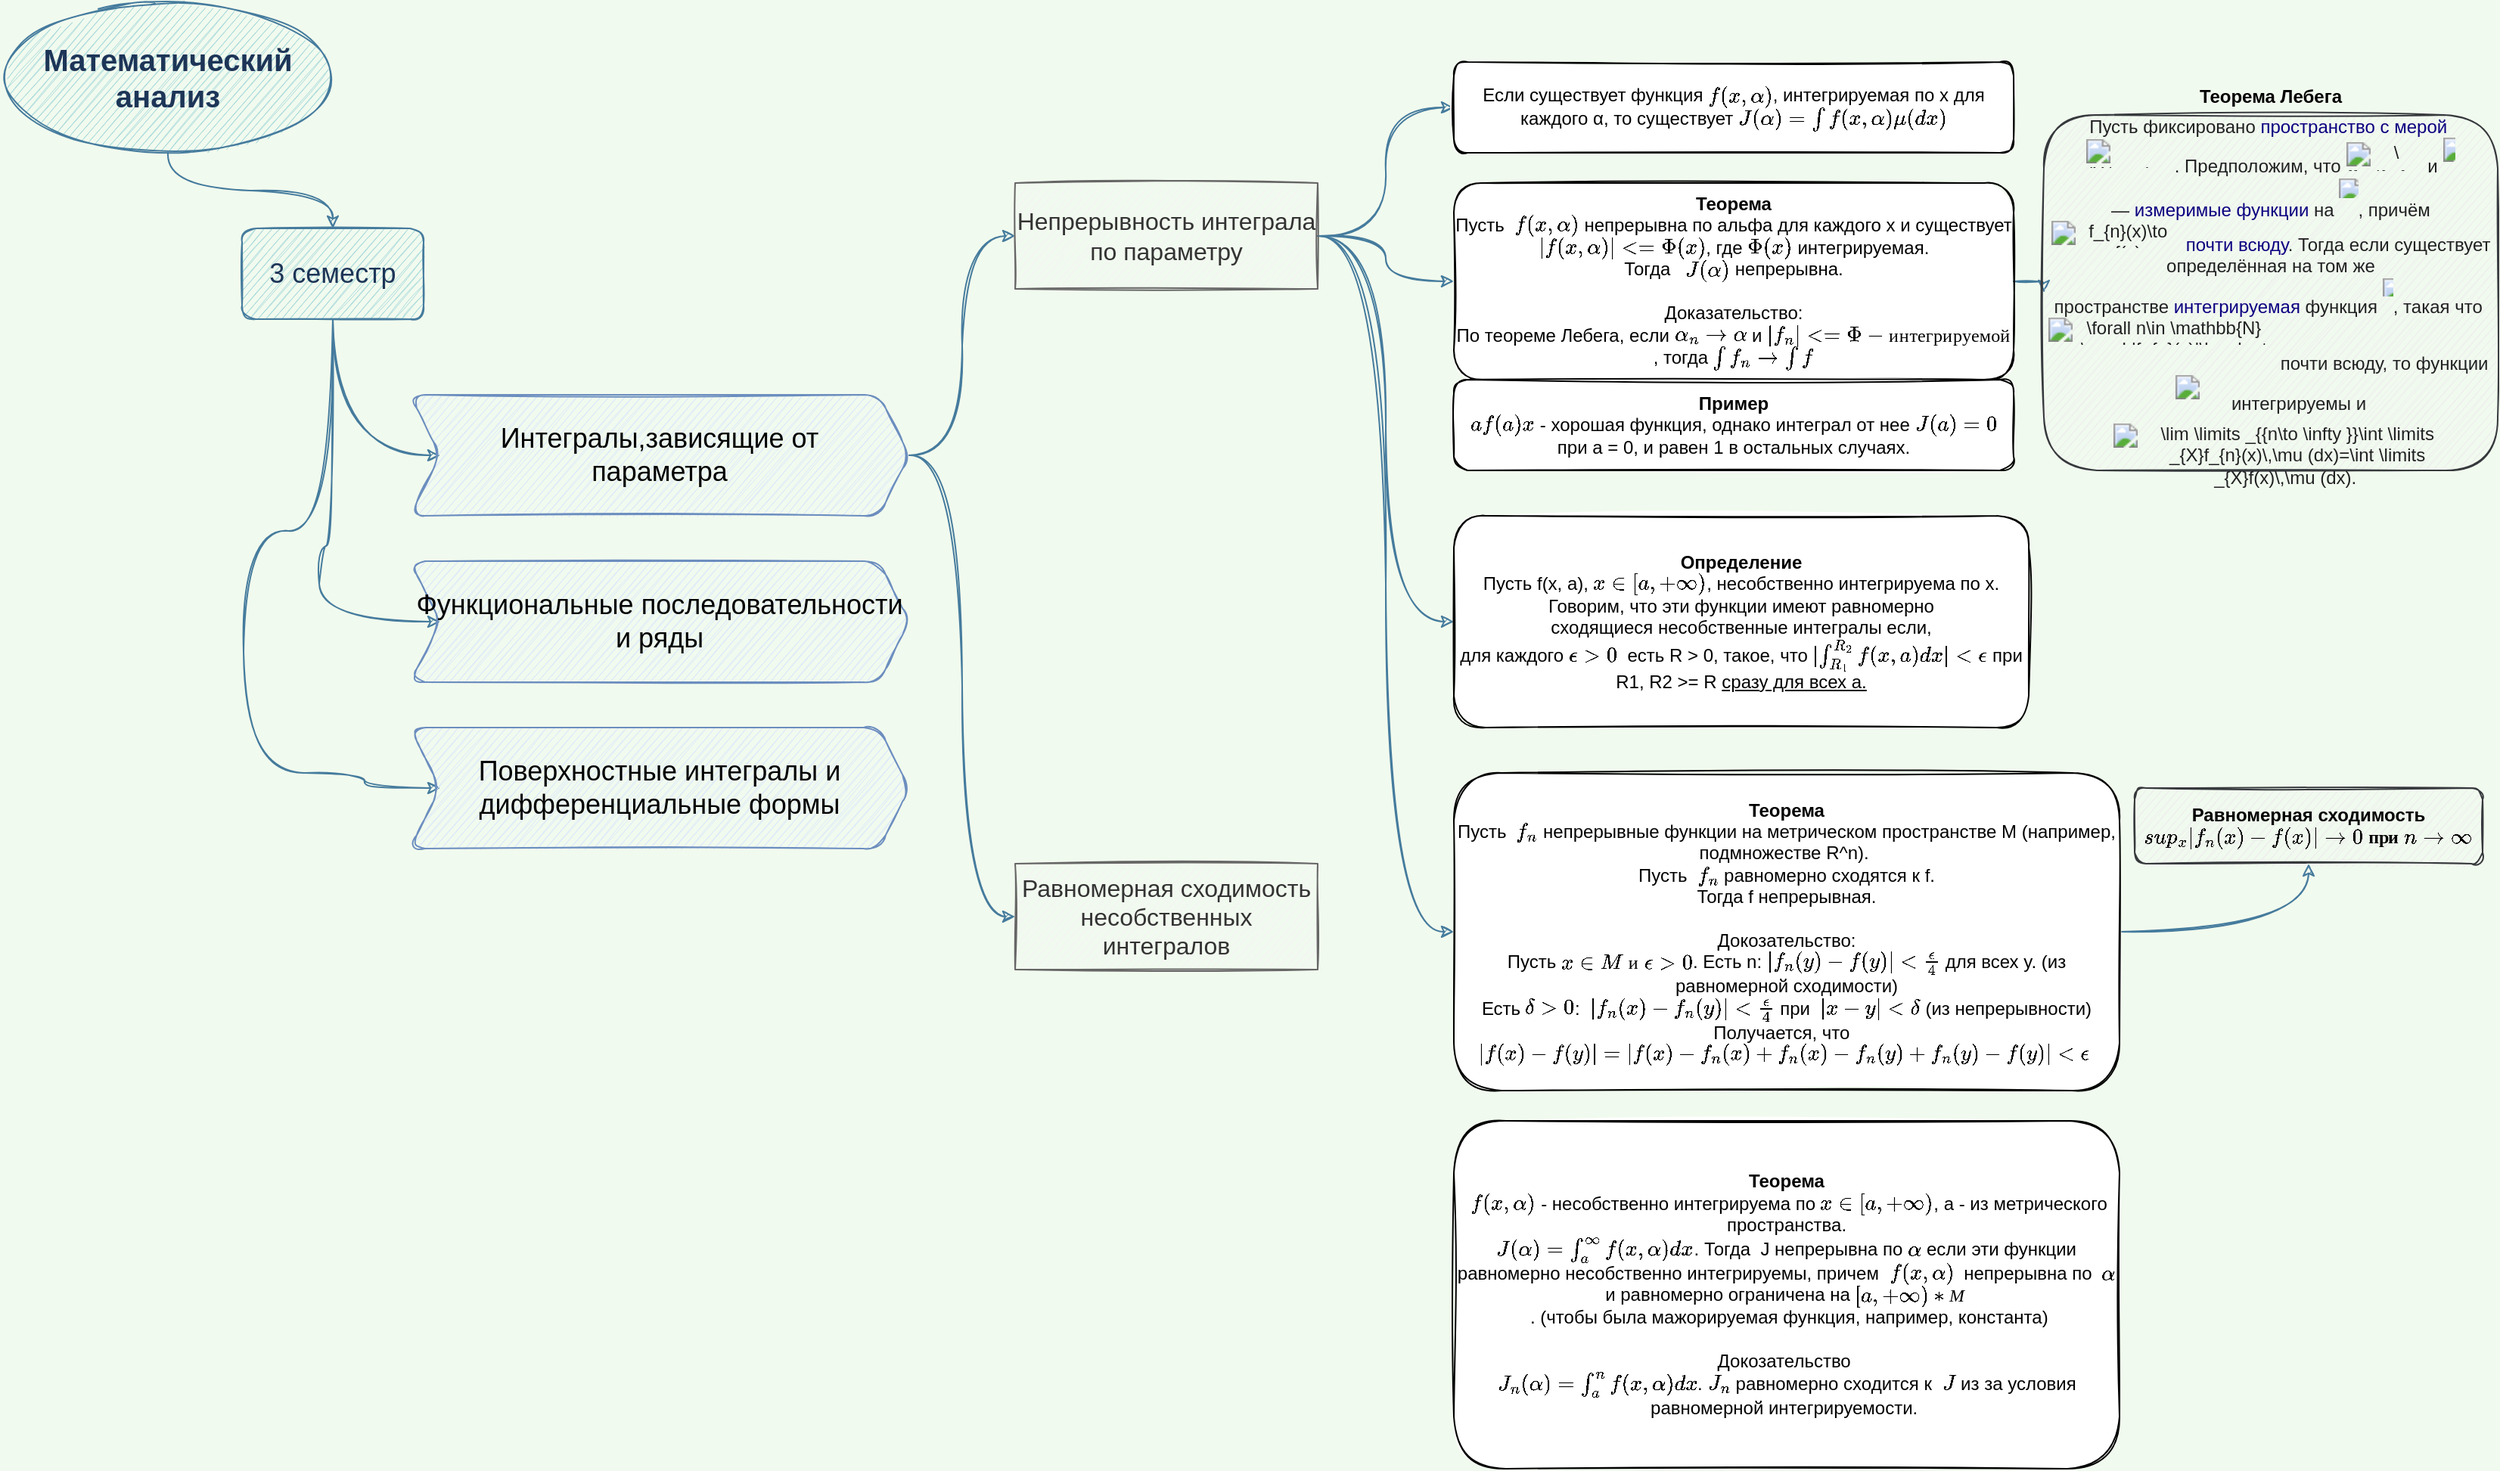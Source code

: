 <mxfile version="13.10.0" type="github" pages="2">
  <diagram id="prtHgNgQTEPvFCAcTncT" name="Page-1">
    <mxGraphModel dx="1186" dy="726" grid="1" gridSize="10" guides="1" tooltips="1" connect="1" arrows="1" fold="1" page="1" pageScale="1" pageWidth="1654" pageHeight="1169" background="#F1FAEE" math="1" shadow="0">
      <root>
        <mxCell id="0" />
        <mxCell id="1" parent="0" />
        <mxCell id="PlWFfvJK5qDcX6-V-NRR-4" value="" style="edgeStyle=orthogonalEdgeStyle;orthogonalLoop=1;jettySize=auto;html=1;strokeColor=#457B9D;fontColor=#1D3557;labelBackgroundColor=#F1FAEE;curved=1;sketch=1;" parent="1" source="PlWFfvJK5qDcX6-V-NRR-1" target="PlWFfvJK5qDcX6-V-NRR-3" edge="1">
          <mxGeometry relative="1" as="geometry" />
        </mxCell>
        <mxCell id="PlWFfvJK5qDcX6-V-NRR-1" value="&lt;font size=&quot;1&quot;&gt;&lt;b style=&quot;font-size: 20px&quot;&gt;Математический анализ&lt;/b&gt;&lt;/font&gt;" style="ellipse;whiteSpace=wrap;html=1;fillColor=#A8DADC;strokeColor=#457B9D;fontColor=#1D3557;rounded=1;sketch=1;" parent="1" vertex="1">
          <mxGeometry width="220" height="100" as="geometry" />
        </mxCell>
        <mxCell id="PlWFfvJK5qDcX6-V-NRR-11" value="" style="edgeStyle=orthogonalEdgeStyle;curved=1;rounded=1;orthogonalLoop=1;jettySize=auto;html=1;strokeColor=#457B9D;fillColor=#A8DADC;fontColor=#1D3557;entryX=0;entryY=0.5;entryDx=0;entryDy=0;sketch=1;" parent="1" source="PlWFfvJK5qDcX6-V-NRR-3" target="PlWFfvJK5qDcX6-V-NRR-9" edge="1">
          <mxGeometry relative="1" as="geometry">
            <Array as="points">
              <mxPoint x="219" y="300" />
            </Array>
          </mxGeometry>
        </mxCell>
        <mxCell id="PlWFfvJK5qDcX6-V-NRR-15" style="edgeStyle=orthogonalEdgeStyle;curved=1;rounded=1;orthogonalLoop=1;jettySize=auto;html=1;strokeColor=#457B9D;fillColor=#A8DADC;fontColor=#1D3557;entryX=0;entryY=0.5;entryDx=0;entryDy=0;sketch=1;" parent="1" source="PlWFfvJK5qDcX6-V-NRR-3" target="PlWFfvJK5qDcX6-V-NRR-12" edge="1">
          <mxGeometry relative="1" as="geometry">
            <Array as="points">
              <mxPoint x="219" y="360" />
              <mxPoint x="210" y="360" />
              <mxPoint x="210" y="410" />
            </Array>
          </mxGeometry>
        </mxCell>
        <mxCell id="PlWFfvJK5qDcX6-V-NRR-16" style="edgeStyle=orthogonalEdgeStyle;curved=1;rounded=1;orthogonalLoop=1;jettySize=auto;html=1;entryX=0;entryY=0.5;entryDx=0;entryDy=0;strokeColor=#457B9D;fillColor=#A8DADC;fontColor=#1D3557;shadow=0;sketch=1;" parent="1" source="PlWFfvJK5qDcX6-V-NRR-3" target="PlWFfvJK5qDcX6-V-NRR-13" edge="1">
          <mxGeometry relative="1" as="geometry">
            <Array as="points">
              <mxPoint x="219" y="350" />
              <mxPoint x="160" y="350" />
              <mxPoint x="160" y="510" />
              <mxPoint x="240" y="510" />
              <mxPoint x="240" y="520" />
            </Array>
          </mxGeometry>
        </mxCell>
        <mxCell id="PlWFfvJK5qDcX6-V-NRR-3" value="&lt;font style=&quot;font-size: 18px&quot;&gt;3 семестр&lt;/font&gt;" style="whiteSpace=wrap;html=1;fillColor=#A8DADC;strokeColor=#457B9D;fontColor=#1D3557;rounded=1;sketch=1;" parent="1" vertex="1">
          <mxGeometry x="159" y="150" width="120" height="60" as="geometry" />
        </mxCell>
        <mxCell id="PlWFfvJK5qDcX6-V-NRR-20" style="edgeStyle=orthogonalEdgeStyle;curved=1;rounded=1;sketch=1;orthogonalLoop=1;jettySize=auto;html=1;exitX=1;exitY=0.5;exitDx=0;exitDy=0;entryX=0;entryY=0.5;entryDx=0;entryDy=0;shadow=0;strokeColor=#457B9D;fillColor=#A8DADC;fontColor=#1D3557;" parent="1" source="PlWFfvJK5qDcX6-V-NRR-9" target="PlWFfvJK5qDcX6-V-NRR-19" edge="1">
          <mxGeometry relative="1" as="geometry" />
        </mxCell>
        <mxCell id="PlWFfvJK5qDcX6-V-NRR-42" style="edgeStyle=orthogonalEdgeStyle;curved=1;rounded=1;sketch=1;orthogonalLoop=1;jettySize=auto;html=1;entryX=0;entryY=0.5;entryDx=0;entryDy=0;shadow=0;strokeColor=#457B9D;fillColor=#A8DADC;fontColor=#1D3557;" parent="1" source="PlWFfvJK5qDcX6-V-NRR-9" target="PlWFfvJK5qDcX6-V-NRR-41" edge="1">
          <mxGeometry relative="1" as="geometry" />
        </mxCell>
        <mxCell id="PlWFfvJK5qDcX6-V-NRR-9" value="&lt;font style=&quot;font-size: 18px&quot;&gt;Интегралы,зависящие от &lt;br&gt;параметра&lt;/font&gt;" style="shape=step;perimeter=stepPerimeter;whiteSpace=wrap;html=1;fixedSize=1;rounded=1;strokeColor=#6c8ebf;fillColor=#dae8fc;sketch=1;" parent="1" vertex="1">
          <mxGeometry x="270" y="260" width="330" height="80" as="geometry" />
        </mxCell>
        <mxCell id="PlWFfvJK5qDcX6-V-NRR-12" value="&lt;font style=&quot;font-size: 18px&quot;&gt;Функциональные последовательности и ряды&lt;/font&gt;" style="shape=step;perimeter=stepPerimeter;whiteSpace=wrap;html=1;fixedSize=1;rounded=1;strokeColor=#6c8ebf;fillColor=#dae8fc;sketch=1;" parent="1" vertex="1">
          <mxGeometry x="270" y="370" width="330" height="80" as="geometry" />
        </mxCell>
        <mxCell id="PlWFfvJK5qDcX6-V-NRR-13" value="&lt;font style=&quot;font-size: 18px&quot;&gt;Поверхностные интегралы и дифференциальные формы&lt;/font&gt;" style="shape=step;perimeter=stepPerimeter;whiteSpace=wrap;html=1;fixedSize=1;rounded=1;strokeColor=#6c8ebf;fillColor=#dae8fc;sketch=1;" parent="1" vertex="1">
          <mxGeometry x="270" y="480" width="330" height="80" as="geometry" />
        </mxCell>
        <mxCell id="PlWFfvJK5qDcX6-V-NRR-23" style="edgeStyle=orthogonalEdgeStyle;curved=1;rounded=1;sketch=1;orthogonalLoop=1;jettySize=auto;html=1;entryX=0;entryY=0.5;entryDx=0;entryDy=0;shadow=0;strokeColor=#457B9D;fillColor=#A8DADC;fontColor=#1D3557;" parent="1" source="PlWFfvJK5qDcX6-V-NRR-19" target="PlWFfvJK5qDcX6-V-NRR-22" edge="1">
          <mxGeometry relative="1" as="geometry" />
        </mxCell>
        <mxCell id="PlWFfvJK5qDcX6-V-NRR-29" style="edgeStyle=orthogonalEdgeStyle;curved=1;rounded=1;sketch=1;orthogonalLoop=1;jettySize=auto;html=1;exitX=1;exitY=0.5;exitDx=0;exitDy=0;entryX=0;entryY=0.5;entryDx=0;entryDy=0;shadow=0;strokeColor=#457B9D;fillColor=#A8DADC;fontColor=#1D3557;" parent="1" source="PlWFfvJK5qDcX6-V-NRR-19" target="PlWFfvJK5qDcX6-V-NRR-24" edge="1">
          <mxGeometry relative="1" as="geometry" />
        </mxCell>
        <mxCell id="PlWFfvJK5qDcX6-V-NRR-32" style="edgeStyle=orthogonalEdgeStyle;curved=1;rounded=1;sketch=1;orthogonalLoop=1;jettySize=auto;html=1;exitX=1;exitY=0.5;exitDx=0;exitDy=0;entryX=0;entryY=0.5;entryDx=0;entryDy=0;shadow=0;strokeColor=#457B9D;fillColor=#A8DADC;fontColor=#1D3557;" parent="1" source="PlWFfvJK5qDcX6-V-NRR-19" target="PlWFfvJK5qDcX6-V-NRR-31" edge="1">
          <mxGeometry relative="1" as="geometry" />
        </mxCell>
        <mxCell id="PlWFfvJK5qDcX6-V-NRR-39" style="edgeStyle=orthogonalEdgeStyle;curved=1;rounded=1;sketch=1;orthogonalLoop=1;jettySize=auto;html=1;exitX=1;exitY=0.5;exitDx=0;exitDy=0;entryX=0;entryY=0.5;entryDx=0;entryDy=0;shadow=0;strokeColor=#457B9D;fillColor=#A8DADC;fontColor=#1D3557;" parent="1" source="PlWFfvJK5qDcX6-V-NRR-19" target="PlWFfvJK5qDcX6-V-NRR-34" edge="1">
          <mxGeometry relative="1" as="geometry" />
        </mxCell>
        <mxCell id="PlWFfvJK5qDcX6-V-NRR-19" value="&lt;font style=&quot;font-size: 16px&quot;&gt;Непрерывность интеграла по параметру&lt;/font&gt;" style="rounded=0;whiteSpace=wrap;html=1;sketch=1;strokeColor=#666666;fillColor=#f5f5f5;fontColor=#333333;" parent="1" vertex="1">
          <mxGeometry x="670" y="120" width="200" height="70" as="geometry" />
        </mxCell>
        <mxCell id="PlWFfvJK5qDcX6-V-NRR-41" value="&lt;font style=&quot;font-size: 16px&quot;&gt;Равномерная сходимость несобственных интегралов&lt;/font&gt;" style="rounded=0;whiteSpace=wrap;html=1;sketch=1;strokeColor=#666666;fillColor=#f5f5f5;fontColor=#333333;" parent="1" vertex="1">
          <mxGeometry x="670" y="570" width="200" height="70" as="geometry" />
        </mxCell>
        <mxCell id="PlWFfvJK5qDcX6-V-NRR-22" value="Если существует функция \(f(x,\alpha)\), интегрируемая по x для каждого α, то существует \(J(\alpha) =\int f(x,\alpha)μ(dx)\)" style="rounded=1;whiteSpace=wrap;html=1;sketch=1;" parent="1" vertex="1">
          <mxGeometry x="960" y="40" width="370" height="60" as="geometry" />
        </mxCell>
        <mxCell id="PlWFfvJK5qDcX6-V-NRR-26" value="" style="edgeStyle=orthogonalEdgeStyle;curved=1;rounded=1;sketch=1;orthogonalLoop=1;jettySize=auto;html=1;shadow=0;strokeColor=#457B9D;fillColor=#A8DADC;fontColor=#1D3557;" parent="1" source="PlWFfvJK5qDcX6-V-NRR-24" target="PlWFfvJK5qDcX6-V-NRR-25" edge="1">
          <mxGeometry relative="1" as="geometry" />
        </mxCell>
        <mxCell id="PlWFfvJK5qDcX6-V-NRR-28" value="" style="edgeStyle=orthogonalEdgeStyle;curved=1;rounded=1;sketch=1;orthogonalLoop=1;jettySize=auto;html=1;shadow=0;strokeColor=#457B9D;fillColor=#A8DADC;fontColor=#1D3557;" parent="1" source="PlWFfvJK5qDcX6-V-NRR-24" target="PlWFfvJK5qDcX6-V-NRR-27" edge="1">
          <mxGeometry relative="1" as="geometry" />
        </mxCell>
        <mxCell id="PlWFfvJK5qDcX6-V-NRR-24" value="&lt;b&gt;Теорема&lt;/b&gt;&lt;br&gt;Пусть&amp;nbsp;&amp;nbsp;\(f(x,\alpha)\) непрерывна по альфа для каждого х и существует \(|f(x,\alpha)| &amp;lt;= \Phi (x)\), где \(\Phi (x)\) интегрируемая.&lt;br&gt;Тогда &amp;nbsp;&amp;nbsp;\(J(\alpha)\) непрерывна.&lt;br&gt;&lt;br&gt;Доказательство:&lt;br&gt;По теореме Лебега, если \(\alpha_n \rightarrow \alpha\) и \(|f_n|&amp;lt;=\Phi - \text{интегрируемой}\), тогда \(\int f_n \rightarrow \int f\)" style="rounded=1;whiteSpace=wrap;html=1;sketch=1;" parent="1" vertex="1">
          <mxGeometry x="960" y="120" width="370" height="130" as="geometry" />
        </mxCell>
        <mxCell id="PlWFfvJK5qDcX6-V-NRR-25" value="&lt;font style=&quot;font-size: 12px&quot;&gt;&lt;b&gt;Теорема Лебега&lt;br&gt;&lt;/b&gt;&lt;p style=&quot;margin: 0.5em 0px ; color: rgb(32 , 33 , 34) ; font-family: sans-serif&quot;&gt;Пусть фиксировано&amp;nbsp;&lt;a href=&quot;https://ru.wikipedia.org/wiki/%D0%9F%D1%80%D0%BE%D1%81%D1%82%D1%80%D0%B0%D0%BD%D1%81%D1%82%D0%B2%D0%BE_%D1%81_%D0%BC%D0%B5%D1%80%D0%BE%D0%B9&quot; class=&quot;mw-redirect&quot; title=&quot;Пространство с мерой&quot; style=&quot;text-decoration: none ; color: rgb(11 , 0 , 128) ; background-image: none&quot;&gt;пространство с мерой&lt;/a&gt;&amp;nbsp;&lt;span class=&quot;mwe-math-element&quot;&gt;&lt;img src=&quot;https://wikimedia.org/api/rest_v1/media/math/render/svg/2d1efec76d53b2977e284b7cf525c5ceffe299e3&quot; class=&quot;mwe-math-fallback-image-inline&quot; alt=&quot;(X,\mathcal{F},\mu)&quot; style=&quot;border: 0px ; vertical-align: -0.838ex ; margin: 0px ; display: inline-block ; width: 9.185ex ; height: 2.843ex&quot;&gt;&lt;/span&gt;. Предположим, что&amp;nbsp;&lt;span class=&quot;mwe-math-element&quot;&gt;&lt;img src=&quot;https://wikimedia.org/api/rest_v1/media/math/render/svg/29610386fccf5945853b6fe9f61d8e0f1b41f36d&quot; class=&quot;mwe-math-fallback-image-inline&quot; alt=&quot;\{f_n\}_{n=1}^{\infty}&quot; style=&quot;border: 0px ; vertical-align: -1.005ex ; margin: 0px ; display: inline-block ; width: 8.002ex ; height: 3.009ex&quot;&gt;&lt;/span&gt;&amp;nbsp;и&amp;nbsp;&lt;span class=&quot;mwe-math-element&quot;&gt;&lt;img src=&quot;https://wikimedia.org/api/rest_v1/media/math/render/svg/132e57acb643253e7810ee9702d9581f159a1c61&quot; class=&quot;mwe-math-fallback-image-inline&quot; alt=&quot;f&quot; style=&quot;border: 0px ; vertical-align: -0.671ex ; margin: 0px ; display: inline-block ; width: 1.279ex ; height: 2.509ex&quot;&gt;&lt;/span&gt;&amp;nbsp;—&amp;nbsp;&lt;a href=&quot;https://ru.wikipedia.org/wiki/%D0%98%D0%B7%D0%BC%D0%B5%D1%80%D0%B8%D0%BC%D0%B0%D1%8F_%D1%84%D1%83%D0%BD%D0%BA%D1%86%D0%B8%D1%8F&quot; title=&quot;Измеримая функция&quot; style=&quot;text-decoration: none ; color: rgb(11 , 0 , 128) ; background-image: none&quot;&gt;измеримые функции&lt;/a&gt;&amp;nbsp;на&amp;nbsp;&lt;span class=&quot;mwe-math-element&quot;&gt;&lt;img src=&quot;https://wikimedia.org/api/rest_v1/media/math/render/svg/68baa052181f707c662844a465bfeeb135e82bab&quot; class=&quot;mwe-math-fallback-image-inline&quot; alt=&quot;X&quot; style=&quot;border: 0px ; vertical-align: -0.338ex ; margin: 0px ; display: inline-block ; width: 1.98ex ; height: 2.176ex&quot;&gt;&lt;/span&gt;, причём&amp;nbsp;&lt;span class=&quot;mwe-math-element&quot;&gt;&lt;img src=&quot;https://wikimedia.org/api/rest_v1/media/math/render/svg/3c32682d5b27c13c08554cbbd2d9aa91230bcae8&quot; class=&quot;mwe-math-fallback-image-inline&quot; alt=&quot;f_{n}(x)\to f(x)&quot; style=&quot;border: 0px ; vertical-align: -0.838ex ; margin: 0px ; display: inline-block ; width: 13.528ex ; height: 2.843ex&quot;&gt;&lt;/span&gt;&amp;nbsp;&lt;a href=&quot;https://ru.wikipedia.org/wiki/%D0%9F%D0%BE%D1%87%D1%82%D0%B8_%D0%B2%D1%81%D1%8E%D0%B4%D1%83&quot; title=&quot;Почти всюду&quot; style=&quot;text-decoration: none ; color: rgb(11 , 0 , 128) ; background-image: none&quot;&gt;почти всюду&lt;/a&gt;. Тогда если существует определённая на том же пространстве&amp;nbsp;&lt;a href=&quot;https://ru.wikipedia.org/wiki/%D0%98%D0%BD%D1%82%D0%B5%D0%B3%D1%80%D0%B0%D0%BB_%D0%9B%D0%B5%D0%B1%D0%B5%D0%B3%D0%B0&quot; title=&quot;Интеграл Лебега&quot; style=&quot;text-decoration: none ; color: rgb(11 , 0 , 128) ; background-image: none&quot;&gt;интегрируемая&lt;/a&gt;&amp;nbsp;функция&amp;nbsp;&lt;span class=&quot;mwe-math-element&quot;&gt;&lt;img src=&quot;https://wikimedia.org/api/rest_v1/media/math/render/svg/d3556280e66fe2c0d0140df20935a6f057381d77&quot; class=&quot;mwe-math-fallback-image-inline&quot; alt=&quot;g&quot; style=&quot;border: 0px ; vertical-align: -0.671ex ; margin: 0px ; display: inline-block ; width: 1.116ex ; height: 2.009ex&quot;&gt;&lt;/span&gt;, такая что&amp;nbsp;&lt;span class=&quot;mwe-math-element&quot;&gt;&lt;img src=&quot;https://wikimedia.org/api/rest_v1/media/math/render/svg/827bf9081c57b2c1fa20ebf08012f62e5eb77895&quot; class=&quot;mwe-math-fallback-image-inline&quot; alt=&quot;\forall n\in \mathbb{N} \quad |f_{n}(x)|\leqslant g(x)&quot; style=&quot;border: 0px ; vertical-align: -0.838ex ; margin: 0px ; display: inline-block ; width: 23.672ex ; height: 2.843ex&quot;&gt;&lt;/span&gt;&amp;nbsp;почти всюду, то функции&amp;nbsp;&lt;span class=&quot;mwe-math-element&quot;&gt;&lt;img src=&quot;https://wikimedia.org/api/rest_v1/media/math/render/svg/74a8e8633881d52f6662206da7ddb018d35287cc&quot; class=&quot;mwe-math-fallback-image-inline&quot; alt=&quot;f_{n},\;f&quot; style=&quot;border: 0px ; vertical-align: -0.671ex ; margin: 0px ; display: inline-block ; width: 5.315ex ; height: 2.509ex&quot;&gt;&lt;/span&gt;&amp;nbsp;интегрируемы и&lt;/p&gt;&lt;dl style=&quot;margin-top: 0.2em ; margin-bottom: 0.5em ; color: rgb(32 , 33 , 34) ; font-family: sans-serif&quot;&gt;&lt;dd style=&quot;margin-left: 1.6em ; margin-bottom: 0.1em ; margin-right: 0px&quot;&gt;&lt;span class=&quot;mwe-math-element&quot;&gt;&lt;img src=&quot;https://wikimedia.org/api/rest_v1/media/math/render/svg/8bd4c03736498a47df52d0b74f881e19b7a3cef6&quot; class=&quot;mwe-math-fallback-image-inline&quot; alt=&quot;\lim \limits _{{n\to \infty }}\int \limits _{X}f_{n}(x)\,\mu (dx)=\int \limits _{X}f(x)\,\mu (dx).&quot; style=&quot;border: 0px ; vertical-align: -4.005ex ; display: inline-block ; width: 35.768ex ; height: 7.343ex&quot;&gt;&lt;/span&gt;&lt;/dd&gt;&lt;/dl&gt;&lt;/font&gt;" style="whiteSpace=wrap;html=1;rounded=1;sketch=1;fillColor=#eeeeee;strokeColor=#36393d;" parent="1" vertex="1">
          <mxGeometry x="1350" y="75" width="300" height="235" as="geometry" />
        </mxCell>
        <mxCell id="PlWFfvJK5qDcX6-V-NRR-27" value="&lt;b&gt;Пример&lt;br&gt;&lt;/b&gt;\(af(a)x\) - хорошая функция, однако интеграл от нее \(J(a) = 0\) при а = 0, и равен 1 в остальных случаях." style="rounded=1;whiteSpace=wrap;html=1;sketch=1;" parent="1" vertex="1">
          <mxGeometry x="960" y="250" width="370" height="60" as="geometry" />
        </mxCell>
        <mxCell id="PlWFfvJK5qDcX6-V-NRR-31" value="&lt;b&gt;Определение&lt;/b&gt;&lt;br&gt;Пусть f(x, a), \( x \in [a, +\infty)\), несобственно интегрируема по х. &lt;br&gt;Говорим, что эти функции имеют равномерно сходящиеся&amp;nbsp;несобственные&amp;nbsp;интегралы если,&lt;br&gt;для каждого \(\epsilon &amp;gt; 0\) &amp;nbsp;есть R &amp;gt; 0, такое, что \(|\int_{R_1}^{R_2} f(x,a)dx| &amp;lt;&amp;nbsp;\epsilon\) при R1, R2 &amp;gt;= R &lt;u&gt;сразу для всех a.&lt;/u&gt;" style="rounded=1;whiteSpace=wrap;html=1;sketch=1;" parent="1" vertex="1">
          <mxGeometry x="960" y="340" width="380" height="140" as="geometry" />
        </mxCell>
        <mxCell id="PlWFfvJK5qDcX6-V-NRR-38" value="" style="edgeStyle=orthogonalEdgeStyle;curved=1;rounded=1;sketch=1;orthogonalLoop=1;jettySize=auto;html=1;shadow=0;strokeColor=#457B9D;fillColor=#A8DADC;fontColor=#1D3557;entryX=0.5;entryY=1;entryDx=0;entryDy=0;" parent="1" source="PlWFfvJK5qDcX6-V-NRR-34" target="PlWFfvJK5qDcX6-V-NRR-37" edge="1">
          <mxGeometry relative="1" as="geometry" />
        </mxCell>
        <mxCell id="PlWFfvJK5qDcX6-V-NRR-34" value="&lt;b&gt;Теорема&lt;/b&gt;&lt;br&gt;Пусть&amp;nbsp;&amp;nbsp;\(f_n\) непрерывные функции на метрическом пространстве М (например, подмножестве R^n).&amp;nbsp;&lt;br&gt;Пусть&amp;nbsp;&amp;nbsp;\(f_n\) равномерно сходятся к f.&lt;br&gt;Тогда f непрерывная.&lt;br&gt;&lt;br&gt;Докозательство:&lt;br&gt;Пусть \(x \in M \text{ и } \epsilon &amp;gt; 0\). Есть n:&amp;nbsp;\(|f_n(y)-f(y)| &amp;lt; \frac{\epsilon}{4}\) для всех y. (из равномерной сходимости)&lt;br&gt;Есть \(\delta &amp;gt; 0\):&amp;nbsp;&amp;nbsp;\(|f_n(x)-f_n(y)| &amp;lt; \frac{\epsilon}{4}\) при &amp;nbsp;\(|x - y| &amp;lt;\delta\) (из непрерывности)&lt;br&gt;Получается, что&amp;nbsp;&amp;nbsp;\(|f(x)-f(y)| = |f(x)-f_n(x) + f_n(x) - f_n(y) + f_n(y) - f(y)| &amp;lt; \epsilon\)&amp;nbsp;" style="rounded=1;whiteSpace=wrap;html=1;sketch=1;" parent="1" vertex="1">
          <mxGeometry x="960" y="510" width="440" height="210" as="geometry" />
        </mxCell>
        <mxCell id="PlWFfvJK5qDcX6-V-NRR-37" value="&lt;b&gt;Равномерная сходимость&lt;br&gt;\(sup_x|f_n(x) - f(x)| \rightarrow 0\text{ при } n \rightarrow \infty\)&lt;br&gt;&lt;/b&gt;" style="whiteSpace=wrap;html=1;rounded=1;sketch=1;fillColor=#eeeeee;strokeColor=#36393d;" parent="1" vertex="1">
          <mxGeometry x="1410" y="520" width="230" height="50" as="geometry" />
        </mxCell>
        <mxCell id="PlWFfvJK5qDcX6-V-NRR-40" value="&lt;b&gt;Теорема&lt;br&gt;&lt;/b&gt;&amp;nbsp;\(f(x,&amp;nbsp;\alpha)\) - несобственно интегрируема по \( x \in [a, +\infty)\), а - из метрического пространства.&lt;br&gt;\(J(\alpha) =\int_a^\infty f(x,\alpha)dx\). Тогда &amp;nbsp;J непрерывна по \(&amp;nbsp;\alpha\) если эти функции равномерно несобственно интегрируемы, причем&amp;nbsp;&amp;nbsp;\(f(x,&amp;nbsp;\alpha)\) &amp;nbsp;непрерывна по&amp;nbsp;&amp;nbsp;\( \alpha\) и равномерно ограничена на&amp;nbsp;\( [a, +\infty) * М\)&lt;br&gt;&amp;nbsp;. (чтобы была мажорируемая функция, например, константа)&lt;br&gt;&lt;br&gt;Докозательство&lt;b&gt;&amp;nbsp;&lt;br&gt;&lt;/b&gt;\(J_n(\alpha) =\int_a^n f(x,\alpha)dx\). \(J_n\) равномерно сходится к&amp;nbsp;&amp;nbsp;\(J\) из за условия равномерной интегрируемости.&amp;nbsp;&lt;b&gt;&lt;br&gt;&lt;/b&gt;" style="rounded=1;whiteSpace=wrap;html=1;sketch=1;" parent="1" vertex="1">
          <mxGeometry x="960" y="740" width="440" height="230" as="geometry" />
        </mxCell>
      </root>
    </mxGraphModel>
  </diagram>
  <diagram id="Hu5jXZXaB0812I4rdPtK" name="Page-2">
    <mxGraphModel dx="1186" dy="726" grid="1" gridSize="10" guides="1" tooltips="1" connect="1" arrows="1" fold="1" page="1" pageScale="1" pageWidth="827" pageHeight="1169" math="0" shadow="0">
      <root>
        <mxCell id="3fUlOn-M-Ot3tdqUHkRx-0" />
        <mxCell id="3fUlOn-M-Ot3tdqUHkRx-1" parent="3fUlOn-M-Ot3tdqUHkRx-0" />
        <mxCell id="3fUlOn-M-Ot3tdqUHkRx-2" value="&lt;font size=&quot;1&quot;&gt;&lt;u style=&quot;font-size: 23px&quot;&gt;Коллоквиум&lt;/u&gt;&lt;/font&gt;" style="text;html=1;strokeColor=none;fillColor=none;align=center;verticalAlign=middle;whiteSpace=wrap;rounded=0;" vertex="1" parent="3fUlOn-M-Ot3tdqUHkRx-1">
          <mxGeometry x="341" y="10" width="146" height="20" as="geometry" />
        </mxCell>
        <mxCell id="3fUlOn-M-Ot3tdqUHkRx-3" value="Осень 2020" style="text;html=1;strokeColor=none;fillColor=none;align=center;verticalAlign=middle;whiteSpace=wrap;rounded=0;" vertex="1" parent="3fUlOn-M-Ot3tdqUHkRx-1">
          <mxGeometry x="750" y="10" width="70" height="20" as="geometry" />
        </mxCell>
        <mxCell id="3fUlOn-M-Ot3tdqUHkRx-4" value="&lt;font style=&quot;font-size: 19px&quot;&gt;Билет №1&lt;/font&gt;" style="text;html=1;strokeColor=#d6b656;fillColor=#fff2cc;align=center;verticalAlign=middle;whiteSpace=wrap;rounded=1;glass=0;shadow=0;sketch=1;" vertex="1" parent="3fUlOn-M-Ot3tdqUHkRx-1">
          <mxGeometry x="10" y="60" width="140" height="20" as="geometry" />
        </mxCell>
      </root>
    </mxGraphModel>
  </diagram>
</mxfile>

